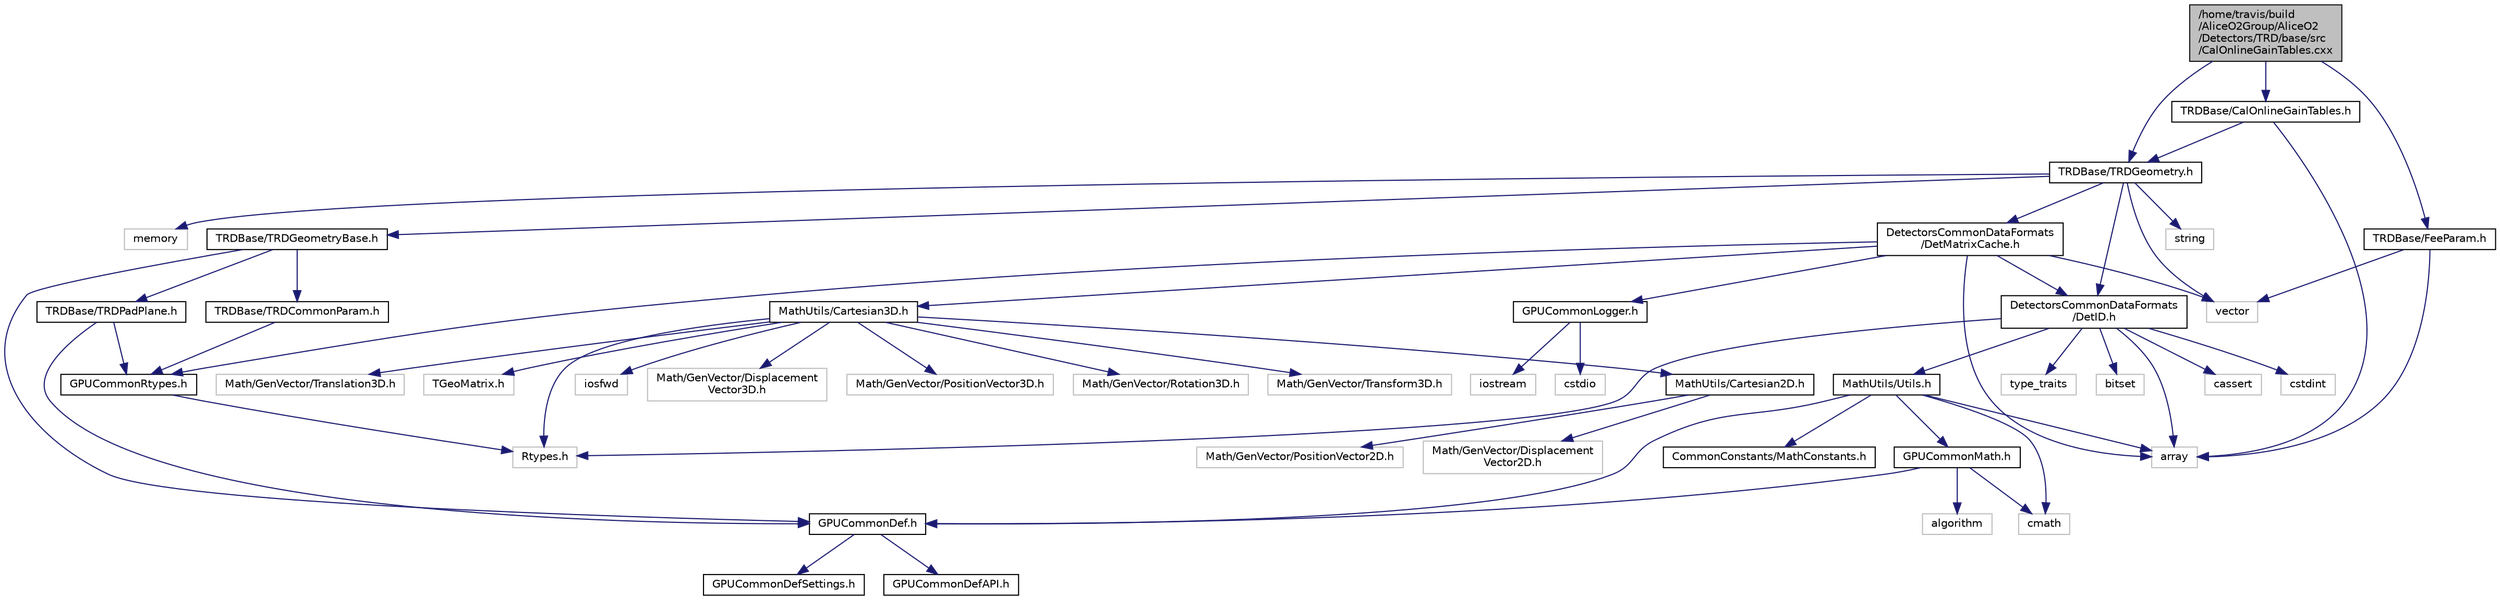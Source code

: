 digraph "/home/travis/build/AliceO2Group/AliceO2/Detectors/TRD/base/src/CalOnlineGainTables.cxx"
{
 // INTERACTIVE_SVG=YES
  bgcolor="transparent";
  edge [fontname="Helvetica",fontsize="10",labelfontname="Helvetica",labelfontsize="10"];
  node [fontname="Helvetica",fontsize="10",shape=record];
  Node0 [label="/home/travis/build\l/AliceO2Group/AliceO2\l/Detectors/TRD/base/src\l/CalOnlineGainTables.cxx",height=0.2,width=0.4,color="black", fillcolor="grey75", style="filled", fontcolor="black"];
  Node0 -> Node1 [color="midnightblue",fontsize="10",style="solid",fontname="Helvetica"];
  Node1 [label="TRDBase/CalOnlineGainTables.h",height=0.2,width=0.4,color="black",URL="$d5/da9/CalOnlineGainTables_8h.html"];
  Node1 -> Node2 [color="midnightblue",fontsize="10",style="solid",fontname="Helvetica"];
  Node2 [label="array",height=0.2,width=0.4,color="grey75"];
  Node1 -> Node3 [color="midnightblue",fontsize="10",style="solid",fontname="Helvetica"];
  Node3 [label="TRDBase/TRDGeometry.h",height=0.2,width=0.4,color="black",URL="$dd/d07/TRDGeometry_8h.html"];
  Node3 -> Node4 [color="midnightblue",fontsize="10",style="solid",fontname="Helvetica"];
  Node4 [label="TRDBase/TRDGeometryBase.h",height=0.2,width=0.4,color="black",URL="$d8/dad/TRDGeometryBase_8h.html"];
  Node4 -> Node5 [color="midnightblue",fontsize="10",style="solid",fontname="Helvetica"];
  Node5 [label="GPUCommonDef.h",height=0.2,width=0.4,color="black",URL="$df/d21/GPUCommonDef_8h.html"];
  Node5 -> Node6 [color="midnightblue",fontsize="10",style="solid",fontname="Helvetica"];
  Node6 [label="GPUCommonDefSettings.h",height=0.2,width=0.4,color="black",URL="$d5/d93/GPUCommonDefSettings_8h.html"];
  Node5 -> Node7 [color="midnightblue",fontsize="10",style="solid",fontname="Helvetica"];
  Node7 [label="GPUCommonDefAPI.h",height=0.2,width=0.4,color="black",URL="$da/d5a/GPUCommonDefAPI_8h.html"];
  Node4 -> Node8 [color="midnightblue",fontsize="10",style="solid",fontname="Helvetica"];
  Node8 [label="TRDBase/TRDCommonParam.h",height=0.2,width=0.4,color="black",URL="$da/d32/TRDCommonParam_8h.html"];
  Node8 -> Node9 [color="midnightblue",fontsize="10",style="solid",fontname="Helvetica"];
  Node9 [label="GPUCommonRtypes.h",height=0.2,width=0.4,color="black",URL="$d2/d45/GPUCommonRtypes_8h.html"];
  Node9 -> Node10 [color="midnightblue",fontsize="10",style="solid",fontname="Helvetica"];
  Node10 [label="Rtypes.h",height=0.2,width=0.4,color="grey75"];
  Node4 -> Node11 [color="midnightblue",fontsize="10",style="solid",fontname="Helvetica"];
  Node11 [label="TRDBase/TRDPadPlane.h",height=0.2,width=0.4,color="black",URL="$de/df3/TRDPadPlane_8h.html"];
  Node11 -> Node9 [color="midnightblue",fontsize="10",style="solid",fontname="Helvetica"];
  Node11 -> Node5 [color="midnightblue",fontsize="10",style="solid",fontname="Helvetica"];
  Node3 -> Node12 [color="midnightblue",fontsize="10",style="solid",fontname="Helvetica"];
  Node12 [label="DetectorsCommonDataFormats\l/DetMatrixCache.h",height=0.2,width=0.4,color="black",URL="$d4/d20/DetMatrixCache_8h.html"];
  Node12 -> Node13 [color="midnightblue",fontsize="10",style="solid",fontname="Helvetica"];
  Node13 [label="GPUCommonLogger.h",height=0.2,width=0.4,color="black",URL="$df/d5b/GPUCommonLogger_8h.html"];
  Node13 -> Node14 [color="midnightblue",fontsize="10",style="solid",fontname="Helvetica"];
  Node14 [label="iostream",height=0.2,width=0.4,color="grey75"];
  Node13 -> Node15 [color="midnightblue",fontsize="10",style="solid",fontname="Helvetica"];
  Node15 [label="cstdio",height=0.2,width=0.4,color="grey75"];
  Node12 -> Node9 [color="midnightblue",fontsize="10",style="solid",fontname="Helvetica"];
  Node12 -> Node2 [color="midnightblue",fontsize="10",style="solid",fontname="Helvetica"];
  Node12 -> Node16 [color="midnightblue",fontsize="10",style="solid",fontname="Helvetica"];
  Node16 [label="vector",height=0.2,width=0.4,color="grey75"];
  Node12 -> Node17 [color="midnightblue",fontsize="10",style="solid",fontname="Helvetica"];
  Node17 [label="DetectorsCommonDataFormats\l/DetID.h",height=0.2,width=0.4,color="black",URL="$d6/d31/DetID_8h.html"];
  Node17 -> Node10 [color="midnightblue",fontsize="10",style="solid",fontname="Helvetica"];
  Node17 -> Node2 [color="midnightblue",fontsize="10",style="solid",fontname="Helvetica"];
  Node17 -> Node18 [color="midnightblue",fontsize="10",style="solid",fontname="Helvetica"];
  Node18 [label="bitset",height=0.2,width=0.4,color="grey75"];
  Node17 -> Node19 [color="midnightblue",fontsize="10",style="solid",fontname="Helvetica"];
  Node19 [label="cassert",height=0.2,width=0.4,color="grey75"];
  Node17 -> Node20 [color="midnightblue",fontsize="10",style="solid",fontname="Helvetica"];
  Node20 [label="cstdint",height=0.2,width=0.4,color="grey75"];
  Node17 -> Node21 [color="midnightblue",fontsize="10",style="solid",fontname="Helvetica"];
  Node21 [label="type_traits",height=0.2,width=0.4,color="grey75"];
  Node17 -> Node22 [color="midnightblue",fontsize="10",style="solid",fontname="Helvetica"];
  Node22 [label="MathUtils/Utils.h",height=0.2,width=0.4,color="black",URL="$d9/d52/Common_2MathUtils_2include_2MathUtils_2Utils_8h.html"];
  Node22 -> Node2 [color="midnightblue",fontsize="10",style="solid",fontname="Helvetica"];
  Node22 -> Node23 [color="midnightblue",fontsize="10",style="solid",fontname="Helvetica"];
  Node23 [label="cmath",height=0.2,width=0.4,color="grey75"];
  Node22 -> Node5 [color="midnightblue",fontsize="10",style="solid",fontname="Helvetica"];
  Node22 -> Node24 [color="midnightblue",fontsize="10",style="solid",fontname="Helvetica"];
  Node24 [label="GPUCommonMath.h",height=0.2,width=0.4,color="black",URL="$d6/da2/GPUCommonMath_8h.html"];
  Node24 -> Node5 [color="midnightblue",fontsize="10",style="solid",fontname="Helvetica"];
  Node24 -> Node23 [color="midnightblue",fontsize="10",style="solid",fontname="Helvetica"];
  Node24 -> Node25 [color="midnightblue",fontsize="10",style="solid",fontname="Helvetica"];
  Node25 [label="algorithm",height=0.2,width=0.4,color="grey75"];
  Node22 -> Node26 [color="midnightblue",fontsize="10",style="solid",fontname="Helvetica"];
  Node26 [label="CommonConstants/MathConstants.h",height=0.2,width=0.4,color="black",URL="$d6/d84/MathConstants_8h.html",tooltip="useful math constants "];
  Node12 -> Node27 [color="midnightblue",fontsize="10",style="solid",fontname="Helvetica"];
  Node27 [label="MathUtils/Cartesian3D.h",height=0.2,width=0.4,color="black",URL="$dd/d76/Cartesian3D_8h.html"];
  Node27 -> Node28 [color="midnightblue",fontsize="10",style="solid",fontname="Helvetica"];
  Node28 [label="Math/GenVector/Displacement\lVector3D.h",height=0.2,width=0.4,color="grey75"];
  Node27 -> Node29 [color="midnightblue",fontsize="10",style="solid",fontname="Helvetica"];
  Node29 [label="Math/GenVector/PositionVector3D.h",height=0.2,width=0.4,color="grey75"];
  Node27 -> Node30 [color="midnightblue",fontsize="10",style="solid",fontname="Helvetica"];
  Node30 [label="Math/GenVector/Rotation3D.h",height=0.2,width=0.4,color="grey75"];
  Node27 -> Node31 [color="midnightblue",fontsize="10",style="solid",fontname="Helvetica"];
  Node31 [label="Math/GenVector/Transform3D.h",height=0.2,width=0.4,color="grey75"];
  Node27 -> Node32 [color="midnightblue",fontsize="10",style="solid",fontname="Helvetica"];
  Node32 [label="Math/GenVector/Translation3D.h",height=0.2,width=0.4,color="grey75"];
  Node27 -> Node10 [color="midnightblue",fontsize="10",style="solid",fontname="Helvetica"];
  Node27 -> Node33 [color="midnightblue",fontsize="10",style="solid",fontname="Helvetica"];
  Node33 [label="TGeoMatrix.h",height=0.2,width=0.4,color="grey75"];
  Node27 -> Node34 [color="midnightblue",fontsize="10",style="solid",fontname="Helvetica"];
  Node34 [label="iosfwd",height=0.2,width=0.4,color="grey75"];
  Node27 -> Node35 [color="midnightblue",fontsize="10",style="solid",fontname="Helvetica"];
  Node35 [label="MathUtils/Cartesian2D.h",height=0.2,width=0.4,color="black",URL="$d2/dd0/Cartesian2D_8h.html"];
  Node35 -> Node36 [color="midnightblue",fontsize="10",style="solid",fontname="Helvetica"];
  Node36 [label="Math/GenVector/Displacement\lVector2D.h",height=0.2,width=0.4,color="grey75"];
  Node35 -> Node37 [color="midnightblue",fontsize="10",style="solid",fontname="Helvetica"];
  Node37 [label="Math/GenVector/PositionVector2D.h",height=0.2,width=0.4,color="grey75"];
  Node3 -> Node17 [color="midnightblue",fontsize="10",style="solid",fontname="Helvetica"];
  Node3 -> Node38 [color="midnightblue",fontsize="10",style="solid",fontname="Helvetica"];
  Node38 [label="string",height=0.2,width=0.4,color="grey75"];
  Node3 -> Node16 [color="midnightblue",fontsize="10",style="solid",fontname="Helvetica"];
  Node3 -> Node39 [color="midnightblue",fontsize="10",style="solid",fontname="Helvetica"];
  Node39 [label="memory",height=0.2,width=0.4,color="grey75"];
  Node0 -> Node3 [color="midnightblue",fontsize="10",style="solid",fontname="Helvetica"];
  Node0 -> Node40 [color="midnightblue",fontsize="10",style="solid",fontname="Helvetica"];
  Node40 [label="TRDBase/FeeParam.h",height=0.2,width=0.4,color="black",URL="$d2/d36/FeeParam_8h.html"];
  Node40 -> Node2 [color="midnightblue",fontsize="10",style="solid",fontname="Helvetica"];
  Node40 -> Node16 [color="midnightblue",fontsize="10",style="solid",fontname="Helvetica"];
}

